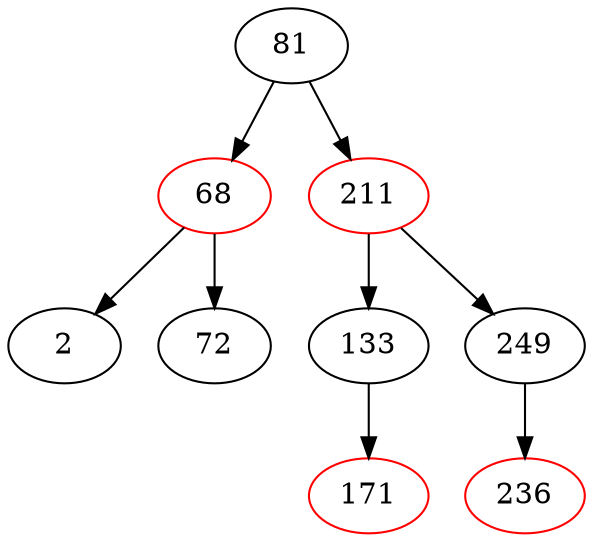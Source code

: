digraph RBTree0x600001935100 {

	n0x600001935100 [label="81", color=black];
	n0x600001935180 [label="68", color=red];
	n0x600001935140 [label="211", color=red];
	n0x600001935100 -> {n0x600001935180, n0x600001935140};
	n0x600001935240 [label="2", color=black];
	n0x600001935220 [label="72", color=black];
	n0x600001935180 -> {n0x600001935240, n0x600001935220};
	n0x600001935200 [label="133", color=black];
	n0x6000019351a0 [label="249", color=black];
	n0x600001935140 -> {n0x600001935200, n0x6000019351a0};
	n0x600001935120 [label="171", color=red];
	n0x600001935200 -> {n0x600001935120};
	n0x6000019351c0 [label="236", color=red];
	n0x6000019351a0 -> {n0x6000019351c0};

}